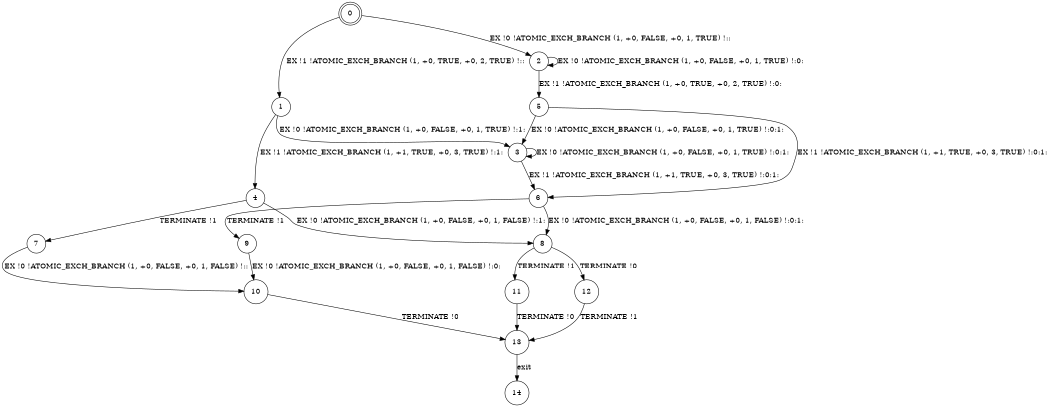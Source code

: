 digraph BCG {
size = "7, 10.5";
center = TRUE;
node [shape = circle];
0 [peripheries = 2];
0 -> 1 [label = "EX !1 !ATOMIC_EXCH_BRANCH (1, +0, TRUE, +0, 2, TRUE) !::"];
0 -> 2 [label = "EX !0 !ATOMIC_EXCH_BRANCH (1, +0, FALSE, +0, 1, TRUE) !::"];
1 -> 3 [label = "EX !0 !ATOMIC_EXCH_BRANCH (1, +0, FALSE, +0, 1, TRUE) !:1:"];
1 -> 4 [label = "EX !1 !ATOMIC_EXCH_BRANCH (1, +1, TRUE, +0, 3, TRUE) !:1:"];
2 -> 5 [label = "EX !1 !ATOMIC_EXCH_BRANCH (1, +0, TRUE, +0, 2, TRUE) !:0:"];
2 -> 2 [label = "EX !0 !ATOMIC_EXCH_BRANCH (1, +0, FALSE, +0, 1, TRUE) !:0:"];
3 -> 6 [label = "EX !1 !ATOMIC_EXCH_BRANCH (1, +1, TRUE, +0, 3, TRUE) !:0:1:"];
3 -> 3 [label = "EX !0 !ATOMIC_EXCH_BRANCH (1, +0, FALSE, +0, 1, TRUE) !:0:1:"];
4 -> 7 [label = "TERMINATE !1"];
4 -> 8 [label = "EX !0 !ATOMIC_EXCH_BRANCH (1, +0, FALSE, +0, 1, FALSE) !:1:"];
5 -> 6 [label = "EX !1 !ATOMIC_EXCH_BRANCH (1, +1, TRUE, +0, 3, TRUE) !:0:1:"];
5 -> 3 [label = "EX !0 !ATOMIC_EXCH_BRANCH (1, +0, FALSE, +0, 1, TRUE) !:0:1:"];
6 -> 9 [label = "TERMINATE !1"];
6 -> 8 [label = "EX !0 !ATOMIC_EXCH_BRANCH (1, +0, FALSE, +0, 1, FALSE) !:0:1:"];
7 -> 10 [label = "EX !0 !ATOMIC_EXCH_BRANCH (1, +0, FALSE, +0, 1, FALSE) !::"];
8 -> 11 [label = "TERMINATE !1"];
8 -> 12 [label = "TERMINATE !0"];
9 -> 10 [label = "EX !0 !ATOMIC_EXCH_BRANCH (1, +0, FALSE, +0, 1, FALSE) !:0:"];
10 -> 13 [label = "TERMINATE !0"];
11 -> 13 [label = "TERMINATE !0"];
12 -> 13 [label = "TERMINATE !1"];
13 -> 14 [label = "exit"];
}
